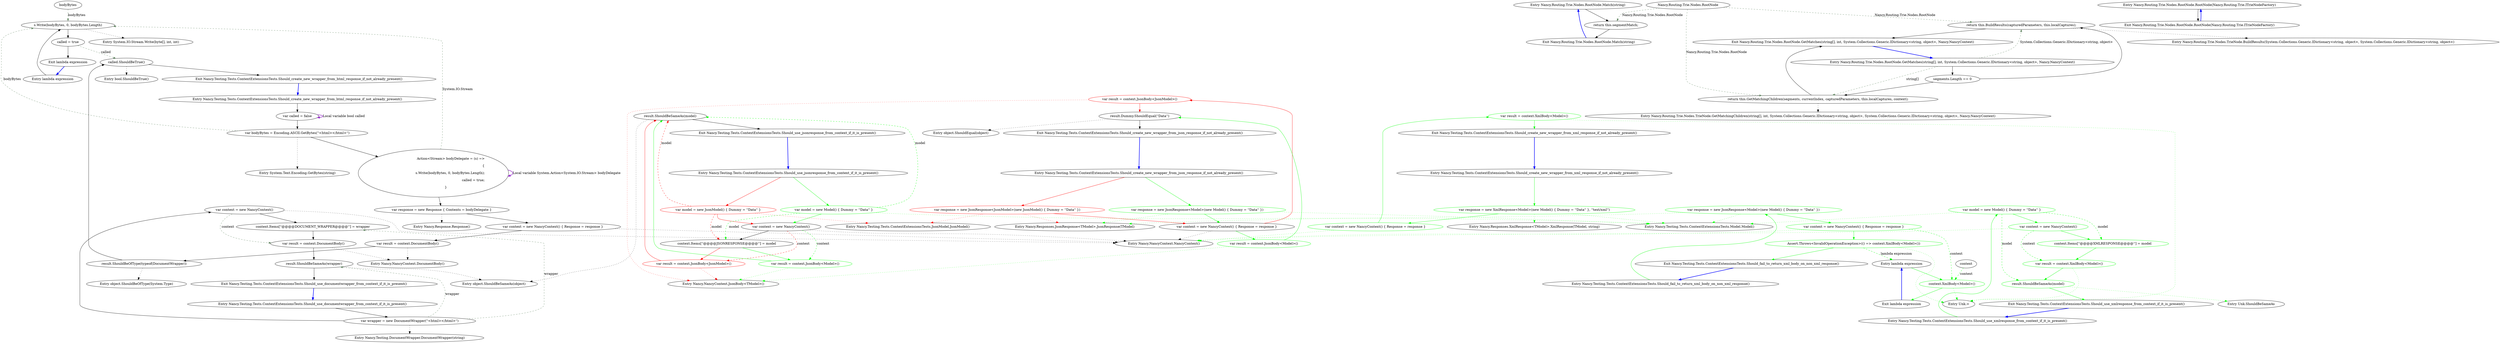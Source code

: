 digraph  {
n47 [label=bodyBytes, span=""];
n0 [label="Entry Nancy.Testing.Tests.ContextExtensionsTests.Should_use_documentwrapper_from_context_if_it_is_present()", span="12-12", cluster="Nancy.Testing.Tests.ContextExtensionsTests.Should_use_documentwrapper_from_context_if_it_is_present()"];
n1 [label="var wrapper = new DocumentWrapper(''<html></html>'')", span="14-14", cluster="Nancy.Testing.Tests.ContextExtensionsTests.Should_use_documentwrapper_from_context_if_it_is_present()"];
n2 [label="var context = new NancyContext()", span="15-15", cluster="Nancy.Testing.Tests.ContextExtensionsTests.Should_use_documentwrapper_from_context_if_it_is_present()"];
n7 [label="Entry Nancy.Testing.DocumentWrapper.DocumentWrapper(string)", span="47-47", cluster="Nancy.Testing.DocumentWrapper.DocumentWrapper(string)"];
n3 [label="context.Items[''@@@@DOCUMENT_WRAPPER@@@@''] = wrapper", span="16-16", cluster="Nancy.Testing.Tests.ContextExtensionsTests.Should_use_documentwrapper_from_context_if_it_is_present()"];
n5 [label="result.ShouldBeSameAs(wrapper)", span="20-20", cluster="Nancy.Testing.Tests.ContextExtensionsTests.Should_use_documentwrapper_from_context_if_it_is_present()"];
n8 [label="Entry Nancy.NancyContext.NancyContext()", span="16-16", cluster="Nancy.NancyContext.NancyContext()"];
n4 [label="var result = context.DocumentBody()", span="18-18", cluster="Nancy.Testing.Tests.ContextExtensionsTests.Should_use_documentwrapper_from_context_if_it_is_present()"];
n9 [label="Entry Nancy.NancyContext.DocumentBody()", span="34-34", cluster="Nancy.NancyContext.DocumentBody()"];
n6 [label="Exit Nancy.Testing.Tests.ContextExtensionsTests.Should_use_documentwrapper_from_context_if_it_is_present()", span="12-12", cluster="Nancy.Testing.Tests.ContextExtensionsTests.Should_use_documentwrapper_from_context_if_it_is_present()"];
n10 [label="Entry object.ShouldBeSameAs(object)", span="115-115", cluster="object.ShouldBeSameAs(object)"];
n11 [label="Entry Nancy.Testing.Tests.ContextExtensionsTests.Should_create_new_wrapper_from_html_response_if_not_already_present()", span="24-24", cluster="Nancy.Testing.Tests.ContextExtensionsTests.Should_create_new_wrapper_from_html_response_if_not_already_present()"];
n12 [label="var called = false", span="26-26", cluster="Nancy.Testing.Tests.ContextExtensionsTests.Should_create_new_wrapper_from_html_response_if_not_already_present()"];
n13 [label="var bodyBytes = Encoding.ASCII.GetBytes(''<html></html>'')", span="27-27", cluster="Nancy.Testing.Tests.ContextExtensionsTests.Should_create_new_wrapper_from_html_response_if_not_already_present()"];
n14 [label="Action<Stream> bodyDelegate = (s) =>\r\n			{\r\n				s.Write(bodyBytes, 0, bodyBytes.Length);\r\n				called = true;\r\n			}", span="28-32", cluster="Nancy.Testing.Tests.ContextExtensionsTests.Should_create_new_wrapper_from_html_response_if_not_already_present()"];
n21 [label="Entry System.Text.Encoding.GetBytes(string)", span="0-0", cluster="System.Text.Encoding.GetBytes(string)"];
n26 [label="s.Write(bodyBytes, 0, bodyBytes.Length)", span="30-30", cluster="lambda expression"];
n15 [label="var response = new Response { Contents = bodyDelegate }", span="33-33", cluster="Nancy.Testing.Tests.ContextExtensionsTests.Should_create_new_wrapper_from_html_response_if_not_already_present()"];
n16 [label="var context = new NancyContext() { Response = response }", span="34-34", cluster="Nancy.Testing.Tests.ContextExtensionsTests.Should_create_new_wrapper_from_html_response_if_not_already_present()"];
n22 [label="Entry Nancy.Response.Response()", span="15-15", cluster="Nancy.Response.Response()"];
n17 [label="var result = context.DocumentBody()", span="36-36", cluster="Nancy.Testing.Tests.ContextExtensionsTests.Should_create_new_wrapper_from_html_response_if_not_already_present()"];
n18 [label="result.ShouldBeOfType(typeof(DocumentWrapper))", span="38-38", cluster="Nancy.Testing.Tests.ContextExtensionsTests.Should_create_new_wrapper_from_html_response_if_not_already_present()"];
n19 [label="called.ShouldBeTrue()", span="39-39", cluster="Nancy.Testing.Tests.ContextExtensionsTests.Should_create_new_wrapper_from_html_response_if_not_already_present()"];
n23 [label="Entry object.ShouldBeOfType(System.Type)", span="140-140", cluster="object.ShouldBeOfType(System.Type)"];
n20 [label="Exit Nancy.Testing.Tests.ContextExtensionsTests.Should_create_new_wrapper_from_html_response_if_not_already_present()", span="24-24", cluster="Nancy.Testing.Tests.ContextExtensionsTests.Should_create_new_wrapper_from_html_response_if_not_already_present()"];
n24 [label="Entry bool.ShouldBeTrue()", span="70-70", cluster="bool.ShouldBeTrue()"];
n25 [label="Entry lambda expression", span="28-32", cluster="lambda expression"];
n27 [label="called = true", span="31-31", cluster="lambda expression"];
n29 [label="Entry System.IO.Stream.Write(byte[], int, int)", span="0-0", cluster="System.IO.Stream.Write(byte[], int, int)"];
n28 [label="Exit lambda expression", span="28-32", cluster="lambda expression"];
n30 [label="Entry Nancy.Testing.Tests.ContextExtensionsTests.Should_use_jsonresponse_from_context_if_it_is_present()", span="48-48", cluster="Nancy.Testing.Tests.ContextExtensionsTests.Should_use_jsonresponse_from_context_if_it_is_present()"];
n31 [label="var model = new JsonModel() { Dummy = ''Data'' }", span="50-50", cluster="Nancy.Testing.Tests.ContextExtensionsTests.Should_use_jsonresponse_from_context_if_it_is_present()", color=red, community=0];
n32 [label="var context = new NancyContext()", span="51-51", cluster="Nancy.Testing.Tests.ContextExtensionsTests.Should_use_jsonresponse_from_context_if_it_is_present()"];
n37 [label="Entry Nancy.Testing.Tests.ContextExtensionsTests.JsonModel.JsonModel()", span="42-42", cluster="Nancy.Testing.Tests.ContextExtensionsTests.JsonModel.JsonModel()"];
n33 [label="context.Items[''@@@@JSONRESPONSE@@@@''] = model", span="52-52", cluster="Nancy.Testing.Tests.ContextExtensionsTests.Should_use_jsonresponse_from_context_if_it_is_present()"];
n35 [label="result.ShouldBeSameAs(model)", span="56-56", cluster="Nancy.Testing.Tests.ContextExtensionsTests.Should_use_jsonresponse_from_context_if_it_is_present()"];
n34 [label="var result = context.JsonBody<JsonModel>()", span="54-54", cluster="Nancy.Testing.Tests.ContextExtensionsTests.Should_use_jsonresponse_from_context_if_it_is_present()", color=red, community=0];
n38 [label="Entry Nancy.NancyContext.JsonBody<TModel>()", span="47-47", cluster="Nancy.NancyContext.JsonBody<TModel>()"];
n36 [label="Exit Nancy.Testing.Tests.ContextExtensionsTests.Should_use_jsonresponse_from_context_if_it_is_present()", span="48-48", cluster="Nancy.Testing.Tests.ContextExtensionsTests.Should_use_jsonresponse_from_context_if_it_is_present()"];
n39 [label="Entry Nancy.Testing.Tests.ContextExtensionsTests.Should_create_new_wrapper_from_json_response_if_not_already_present()", span="60-60", cluster="Nancy.Testing.Tests.ContextExtensionsTests.Should_create_new_wrapper_from_json_response_if_not_already_present()"];
n40 [label="var response = new JsonResponse<JsonModel>(new JsonModel() { Dummy = ''Data'' })", span="62-62", cluster="Nancy.Testing.Tests.ContextExtensionsTests.Should_create_new_wrapper_from_json_response_if_not_already_present()", color=red, community=0];
n41 [label="var context = new NancyContext() { Response = response }", span="63-63", cluster="Nancy.Testing.Tests.ContextExtensionsTests.Should_create_new_wrapper_from_json_response_if_not_already_present()"];
n45 [label="Entry Nancy.Responses.JsonResponse<TModel>.JsonResponse(TModel)", span="8-8", cluster="Nancy.Responses.JsonResponse<TModel>.JsonResponse(TModel)"];
n42 [label="var result = context.JsonBody<JsonModel>()", span="65-65", cluster="Nancy.Testing.Tests.ContextExtensionsTests.Should_create_new_wrapper_from_json_response_if_not_already_present()", color=red, community=0];
n43 [label="result.Dummy.ShouldEqual(''Data'')", span="67-67", cluster="Nancy.Testing.Tests.ContextExtensionsTests.Should_create_new_wrapper_from_json_response_if_not_already_present()"];
n44 [label="Exit Nancy.Testing.Tests.ContextExtensionsTests.Should_create_new_wrapper_from_json_response_if_not_already_present()", span="60-60", cluster="Nancy.Testing.Tests.ContextExtensionsTests.Should_create_new_wrapper_from_json_response_if_not_already_present()"];
n46 [label="Entry object.ShouldEqual(object)", span="80-80", cluster="object.ShouldEqual(object)"];
d31 [label="var model = new Model() { Dummy = ''Data'' }", span="50-50", cluster="Nancy.Testing.Tests.ContextExtensionsTests.Should_use_jsonresponse_from_context_if_it_is_present()", color=green, community=0];
d37 [label="Entry Nancy.Testing.Tests.ContextExtensionsTests.Model.Model()", span="42-42", cluster="Nancy.Testing.Tests.ContextExtensionsTests.Model.Model()"];
d34 [label="var result = context.JsonBody<Model>()", span="54-54", cluster="Nancy.Testing.Tests.ContextExtensionsTests.Should_use_jsonresponse_from_context_if_it_is_present()", color=green, community=0];
d40 [label="var response = new JsonResponse<Model>(new Model() { Dummy = ''Data'' })", span="62-62", cluster="Nancy.Testing.Tests.ContextExtensionsTests.Should_create_new_wrapper_from_json_response_if_not_already_present()", color=green, community=0];
d42 [label="var result = context.JsonBody<Model>()", span="65-65", cluster="Nancy.Testing.Tests.ContextExtensionsTests.Should_create_new_wrapper_from_json_response_if_not_already_present()", color=green, community=0];
d48 [label="var model = new Model() { Dummy = ''Data'' }", span="73-73", cluster="Nancy.Testing.Tests.ContextExtensionsTests.Should_use_xmlresponse_from_context_if_it_is_present()", color=green, community=0];
d47 [label="Entry Nancy.Testing.Tests.ContextExtensionsTests.Should_use_xmlresponse_from_context_if_it_is_present()", span="71-71", cluster="Nancy.Testing.Tests.ContextExtensionsTests.Should_use_xmlresponse_from_context_if_it_is_present()"];
d49 [label="var context = new NancyContext()", span="74-74", cluster="Nancy.Testing.Tests.ContextExtensionsTests.Should_use_xmlresponse_from_context_if_it_is_present()", color=green, community=0];
d50 [label="context.Items[''@@@@XMLRESPONSE@@@@''] = model", span="75-75", cluster="Nancy.Testing.Tests.ContextExtensionsTests.Should_use_xmlresponse_from_context_if_it_is_present()", color=green, community=0];
d52 [label="result.ShouldBeSameAs(model)", span="79-79", cluster="Nancy.Testing.Tests.ContextExtensionsTests.Should_use_xmlresponse_from_context_if_it_is_present()", color=green, community=0];
d51 [label="var result = context.XmlBody<Model>()", span="77-77", cluster="Nancy.Testing.Tests.ContextExtensionsTests.Should_use_xmlresponse_from_context_if_it_is_present()", color=green, community=0];
d53 [label="Exit Nancy.Testing.Tests.ContextExtensionsTests.Should_use_xmlresponse_from_context_if_it_is_present()", span="71-71", cluster="Nancy.Testing.Tests.ContextExtensionsTests.Should_use_xmlresponse_from_context_if_it_is_present()"];
d55 [label="Entry Unk.ShouldBeSameAs", span="", cluster="Unk.ShouldBeSameAs"];
d54 [label="Entry Unk.>", span="", cluster="Unk.>"];
d57 [label="var response = new XmlResponse<Model>(new Model() { Dummy = ''Data'' }, ''text/xml'')", span="85-85", cluster="Nancy.Testing.Tests.ContextExtensionsTests.Should_create_new_wrapper_from_xml_response_if_not_already_present()", color=green, community=0];
d56 [label="Entry Nancy.Testing.Tests.ContextExtensionsTests.Should_create_new_wrapper_from_xml_response_if_not_already_present()", span="83-83", cluster="Nancy.Testing.Tests.ContextExtensionsTests.Should_create_new_wrapper_from_xml_response_if_not_already_present()"];
d58 [label="var context = new NancyContext() { Response = response }", span="86-86", cluster="Nancy.Testing.Tests.ContextExtensionsTests.Should_create_new_wrapper_from_xml_response_if_not_already_present()", color=green, community=0];
d61 [label="Entry Nancy.Responses.XmlResponse<TModel>.XmlResponse(TModel, string)", span="8-8", cluster="Nancy.Responses.XmlResponse<TModel>.XmlResponse(TModel, string)"];
d59 [label="var result = context.XmlBody<Model>()", span="88-88", cluster="Nancy.Testing.Tests.ContextExtensionsTests.Should_create_new_wrapper_from_xml_response_if_not_already_present()", color=green, community=0];
d60 [label="Exit Nancy.Testing.Tests.ContextExtensionsTests.Should_create_new_wrapper_from_xml_response_if_not_already_present()", span="83-83", cluster="Nancy.Testing.Tests.ContextExtensionsTests.Should_create_new_wrapper_from_xml_response_if_not_already_present()"];
d63 [label="var response = new JsonResponse<Model>(new Model() { Dummy = ''Data'' })", span="95-95", cluster="Nancy.Testing.Tests.ContextExtensionsTests.Should_fail_to_return_xml_body_on_non_xml_response()", color=green, community=0];
d62 [label="Entry Nancy.Testing.Tests.ContextExtensionsTests.Should_fail_to_return_xml_body_on_non_xml_response()", span="93-93", cluster="Nancy.Testing.Tests.ContextExtensionsTests.Should_fail_to_return_xml_body_on_non_xml_response()"];
d64 [label="var context = new NancyContext() { Response = response }", span="96-96", cluster="Nancy.Testing.Tests.ContextExtensionsTests.Should_fail_to_return_xml_body_on_non_xml_response()", color=green, community=0];
d65 [label="Assert.Throws<InvalidOperationException>(() => context.XmlBody<Model>())", span="98-98", cluster="Nancy.Testing.Tests.ContextExtensionsTests.Should_fail_to_return_xml_body_on_non_xml_response()", color=green, community=0];
d68 [label="context.XmlBody<Model>()", span="98-98", cluster="lambda expression", color=green, community=0];
d66 [label="Exit Nancy.Testing.Tests.ContextExtensionsTests.Should_fail_to_return_xml_body_on_non_xml_response()", span="93-93", cluster="Nancy.Testing.Tests.ContextExtensionsTests.Should_fail_to_return_xml_body_on_non_xml_response()"];
d67 [label="Entry lambda expression", span="98-98", cluster="lambda expression"];
d71 [label=context, span=""];
d69 [label="Exit lambda expression", span="98-98", cluster="lambda expression"];
m0_9 [label="Entry Nancy.Routing.Trie.Nodes.RootNode.Match(string)", span="49-49", cluster="Nancy.Routing.Trie.Nodes.RootNode.Match(string)", file="NancyContextExtensions.cs"];
m0_10 [label="return this.segmentMatch;", span="51-51", cluster="Nancy.Routing.Trie.Nodes.RootNode.Match(string)", file="NancyContextExtensions.cs"];
m0_11 [label="Exit Nancy.Routing.Trie.Nodes.RootNode.Match(string)", span="49-49", cluster="Nancy.Routing.Trie.Nodes.RootNode.Match(string)", file="NancyContextExtensions.cs"];
m0_7 [label="Entry Nancy.Routing.Trie.Nodes.TrieNode.BuildResults(System.Collections.Generic.IDictionary<string, object>, System.Collections.Generic.IDictionary<string, object>)", span="201-201", cluster="Nancy.Routing.Trie.Nodes.TrieNode.BuildResults(System.Collections.Generic.IDictionary<string, object>, System.Collections.Generic.IDictionary<string, object>)", file="NancyContextExtensions.cs"];
m0_2 [label="Entry Nancy.Routing.Trie.Nodes.RootNode.GetMatches(string[], int, System.Collections.Generic.IDictionary<string, object>, Nancy.NancyContext)", span="34-34", cluster="Nancy.Routing.Trie.Nodes.RootNode.GetMatches(string[], int, System.Collections.Generic.IDictionary<string, object>, Nancy.NancyContext)", file="NancyContextExtensions.cs"];
m0_3 [label="segments.Length == 0", span="36-36", cluster="Nancy.Routing.Trie.Nodes.RootNode.GetMatches(string[], int, System.Collections.Generic.IDictionary<string, object>, Nancy.NancyContext)", file="NancyContextExtensions.cs"];
m0_4 [label="return this.BuildResults(capturedParameters, this.localCaptures);", span="38-38", cluster="Nancy.Routing.Trie.Nodes.RootNode.GetMatches(string[], int, System.Collections.Generic.IDictionary<string, object>, Nancy.NancyContext)", file="NancyContextExtensions.cs"];
m0_5 [label="return this.GetMatchingChildren(segments, currentIndex, capturedParameters, this.localCaptures, context);", span="41-41", cluster="Nancy.Routing.Trie.Nodes.RootNode.GetMatches(string[], int, System.Collections.Generic.IDictionary<string, object>, Nancy.NancyContext)", file="NancyContextExtensions.cs"];
m0_6 [label="Exit Nancy.Routing.Trie.Nodes.RootNode.GetMatches(string[], int, System.Collections.Generic.IDictionary<string, object>, Nancy.NancyContext)", span="34-34", cluster="Nancy.Routing.Trie.Nodes.RootNode.GetMatches(string[], int, System.Collections.Generic.IDictionary<string, object>, Nancy.NancyContext)", file="NancyContextExtensions.cs"];
m0_0 [label="Entry Nancy.Routing.Trie.Nodes.RootNode.RootNode(Nancy.Routing.Trie.ITrieNodeFactory)", span="21-21", cluster="Nancy.Routing.Trie.Nodes.RootNode.RootNode(Nancy.Routing.Trie.ITrieNodeFactory)", file="NancyContextExtensions.cs"];
m0_1 [label="Exit Nancy.Routing.Trie.Nodes.RootNode.RootNode(Nancy.Routing.Trie.ITrieNodeFactory)", span="21-21", cluster="Nancy.Routing.Trie.Nodes.RootNode.RootNode(Nancy.Routing.Trie.ITrieNodeFactory)", file="NancyContextExtensions.cs"];
m0_8 [label="Entry Nancy.Routing.Trie.Nodes.TrieNode.GetMatchingChildren(string[], int, System.Collections.Generic.IDictionary<string, object>, System.Collections.Generic.IDictionary<string, object>, Nancy.NancyContext)", span="241-241", cluster="Nancy.Routing.Trie.Nodes.TrieNode.GetMatchingChildren(string[], int, System.Collections.Generic.IDictionary<string, object>, System.Collections.Generic.IDictionary<string, object>, Nancy.NancyContext)", file="NancyContextExtensions.cs"];
m0_12 [label="Nancy.Routing.Trie.Nodes.RootNode", span="", file="NancyContextExtensions.cs"];
n47 -> n26  [key=1, style=dashed, color=darkseagreen4, label=bodyBytes];
n0 -> n1  [key=0, style=solid];
n1 -> n2  [key=0, style=solid];
n1 -> n7  [key=2, style=dotted];
n1 -> n3  [key=1, style=dashed, color=darkseagreen4, label=wrapper];
n1 -> n5  [key=1, style=dashed, color=darkseagreen4, label=wrapper];
n2 -> n3  [key=0, style=solid];
n2 -> n8  [key=2, style=dotted];
n2 -> n4  [key=1, style=dashed, color=darkseagreen4, label=context];
n3 -> n4  [key=0, style=solid];
n5 -> n6  [key=0, style=solid];
n5 -> n10  [key=2, style=dotted];
n4 -> n5  [key=0, style=solid];
n4 -> n9  [key=2, style=dotted];
n6 -> n0  [key=0, style=bold, color=blue];
n11 -> n12  [key=0, style=solid];
n12 -> n13  [key=0, style=solid];
n12 -> n12  [key=3, color=darkorchid, style=bold, label="Local variable bool called"];
n13 -> n14  [key=0, style=solid];
n13 -> n21  [key=2, style=dotted];
n13 -> n26  [key=1, style=dashed, color=darkseagreen4, label=bodyBytes];
n14 -> n15  [key=0, style=solid];
n14 -> n26  [key=1, style=dashed, color=darkseagreen4, label="System.IO.Stream"];
n14 -> n14  [key=3, color=darkorchid, style=bold, label="Local variable System.Action<System.IO.Stream> bodyDelegate"];
n26 -> n27  [key=0, style=solid];
n26 -> n29  [key=2, style=dotted];
n15 -> n16  [key=0, style=solid];
n15 -> n22  [key=2, style=dotted];
n16 -> n17  [key=0, style=solid];
n16 -> n8  [key=2, style=dotted];
n17 -> n18  [key=0, style=solid];
n17 -> n9  [key=2, style=dotted];
n18 -> n19  [key=0, style=solid];
n18 -> n23  [key=2, style=dotted];
n19 -> n20  [key=0, style=solid];
n19 -> n24  [key=2, style=dotted];
n20 -> n11  [key=0, style=bold, color=blue];
n25 -> n26  [key=0, style=solid];
n27 -> n28  [key=0, style=solid];
n27 -> n19  [key=1, style=dashed, color=darkseagreen4, label=called];
n28 -> n25  [key=0, style=bold, color=blue];
n30 -> n31  [key=0, style=solid, color=red];
n30 -> d31  [key=0, style=solid, color=green];
n31 -> n32  [key=0, style=solid, color=red];
n31 -> n37  [key=2, style=dotted, color=red];
n31 -> n33  [key=1, style=dashed, color=red, label=model];
n31 -> n35  [key=1, style=dashed, color=red, label=model];
n32 -> n33  [key=0, style=solid];
n32 -> n8  [key=2, style=dotted];
n32 -> n34  [key=1, style=dashed, color=red, label=context];
n32 -> d34  [key=1, style=dashed, color=green, label=context];
n33 -> n34  [key=0, style=solid, color=red];
n33 -> d34  [key=0, style=solid, color=green];
n35 -> n36  [key=0, style=solid];
n35 -> n10  [key=2, style=dotted];
n34 -> n35  [key=0, style=solid, color=red];
n34 -> n38  [key=2, style=dotted, color=red];
n36 -> n30  [key=0, style=bold, color=blue];
n39 -> n40  [key=0, style=solid, color=red];
n39 -> d40  [key=0, style=solid, color=green];
n40 -> n41  [key=0, style=solid, color=red];
n40 -> n45  [key=2, style=dotted, color=red];
n40 -> n37  [key=2, style=dotted, color=red];
n41 -> n42  [key=0, style=solid, color=red];
n41 -> n8  [key=2, style=dotted];
n41 -> d42  [key=0, style=solid, color=green];
n42 -> n43  [key=0, style=solid, color=red];
n42 -> n38  [key=2, style=dotted, color=red];
n43 -> n44  [key=0, style=solid];
n43 -> n46  [key=2, style=dotted];
n44 -> n39  [key=0, style=bold, color=blue];
d31 -> n32  [key=0, style=solid, color=green];
d31 -> d37  [key=2, style=dotted, color=green];
d31 -> n33  [key=1, style=dashed, color=green, label=model];
d31 -> n35  [key=1, style=dashed, color=green, label=model];
d34 -> n35  [key=0, style=solid, color=green];
d34 -> n38  [key=2, style=dotted, color=green];
d40 -> n41  [key=0, style=solid, color=green];
d40 -> n45  [key=2, style=dotted, color=green];
d40 -> d37  [key=2, style=dotted, color=green];
d42 -> n43  [key=0, style=solid, color=green];
d42 -> n38  [key=2, style=dotted, color=green];
d48 -> d49  [key=0, style=solid, color=green];
d48 -> d37  [key=2, style=dotted, color=green];
d48 -> d50  [key=1, style=dashed, color=green, label=model];
d48 -> d52  [key=1, style=dashed, color=green, label=model];
d47 -> d48  [key=0, style=solid, color=green];
d49 -> d50  [key=0, style=solid, color=green];
d49 -> n8  [key=2, style=dotted, color=green];
d49 -> d51  [key=1, style=dashed, color=green, label=context];
d50 -> d51  [key=0, style=solid, color=green];
d52 -> d53  [key=0, style=solid, color=green];
d52 -> d55  [key=2, style=dotted, color=green];
d51 -> d52  [key=0, style=solid, color=green];
d51 -> d54  [key=2, style=dotted, color=green];
d53 -> d47  [key=0, style=bold, color=blue];
d57 -> d58  [key=0, style=solid, color=green];
d57 -> d61  [key=2, style=dotted, color=green];
d57 -> d37  [key=2, style=dotted, color=green];
d56 -> d57  [key=0, style=solid, color=green];
d58 -> d59  [key=0, style=solid, color=green];
d58 -> n8  [key=2, style=dotted, color=green];
d59 -> d60  [key=0, style=solid, color=green];
d59 -> d54  [key=2, style=dotted, color=green];
d60 -> d56  [key=0, style=bold, color=blue];
d63 -> d64  [key=0, style=solid, color=green];
d63 -> n45  [key=2, style=dotted, color=green];
d63 -> d37  [key=2, style=dotted, color=green];
d62 -> d63  [key=0, style=solid, color=green];
d64 -> d65  [key=0, style=solid, color=green];
d64 -> n8  [key=2, style=dotted, color=green];
d64 -> d68  [key=1, style=dashed, color=green, label=context];
d65 -> d66  [key=0, style=solid, color=green];
d65 -> d54  [key=2, style=dotted, color=green];
d65 -> d67  [key=1, style=dashed, color=green, label="lambda expression"];
d68 -> d69  [key=0, style=solid, color=green];
d68 -> d54  [key=2, style=dotted, color=green];
d66 -> d62  [key=0, style=bold, color=blue];
d67 -> d68  [key=0, style=solid, color=green];
d71 -> d68  [key=1, style=dashed, color=green, label=context];
d69 -> d67  [key=0, style=bold, color=blue];
m0_9 -> m0_10  [key=0, style=solid];
m0_10 -> m0_11  [key=0, style=solid];
m0_11 -> m0_9  [key=0, style=bold, color=blue];
m0_2 -> m0_3  [key=0, style=solid];
m0_2 -> m0_4  [key=1, style=dashed, color=darkseagreen4, label="System.Collections.Generic.IDictionary<string, object>"];
m0_2 -> m0_5  [key=1, style=dashed, color=darkseagreen4, label="string[]"];
m0_3 -> m0_4  [key=0, style=solid];
m0_3 -> m0_5  [key=0, style=solid];
m0_4 -> m0_6  [key=0, style=solid];
m0_4 -> m0_7  [key=2, style=dotted];
m0_5 -> m0_6  [key=0, style=solid];
m0_5 -> m0_8  [key=2, style=dotted];
m0_6 -> m0_2  [key=0, style=bold, color=blue];
m0_0 -> m0_1  [key=0, style=solid];
m0_1 -> m0_0  [key=0, style=bold, color=blue];
m0_12 -> m0_4  [key=1, style=dashed, color=darkseagreen4, label="Nancy.Routing.Trie.Nodes.RootNode"];
m0_12 -> m0_5  [key=1, style=dashed, color=darkseagreen4, label="Nancy.Routing.Trie.Nodes.RootNode"];
m0_12 -> m0_10  [key=1, style=dashed, color=darkseagreen4, label="Nancy.Routing.Trie.Nodes.RootNode"];
}
